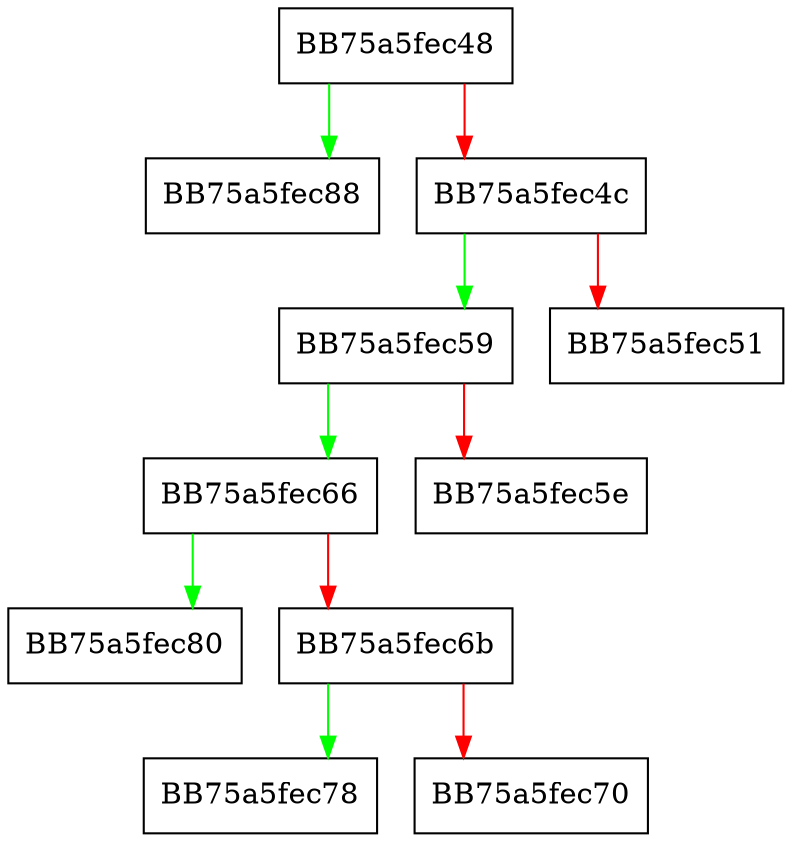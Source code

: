 digraph ContentInfoToString {
  node [shape="box"];
  graph [splines=ortho];
  BB75a5fec48 -> BB75a5fec88 [color="green"];
  BB75a5fec48 -> BB75a5fec4c [color="red"];
  BB75a5fec4c -> BB75a5fec59 [color="green"];
  BB75a5fec4c -> BB75a5fec51 [color="red"];
  BB75a5fec59 -> BB75a5fec66 [color="green"];
  BB75a5fec59 -> BB75a5fec5e [color="red"];
  BB75a5fec66 -> BB75a5fec80 [color="green"];
  BB75a5fec66 -> BB75a5fec6b [color="red"];
  BB75a5fec6b -> BB75a5fec78 [color="green"];
  BB75a5fec6b -> BB75a5fec70 [color="red"];
}